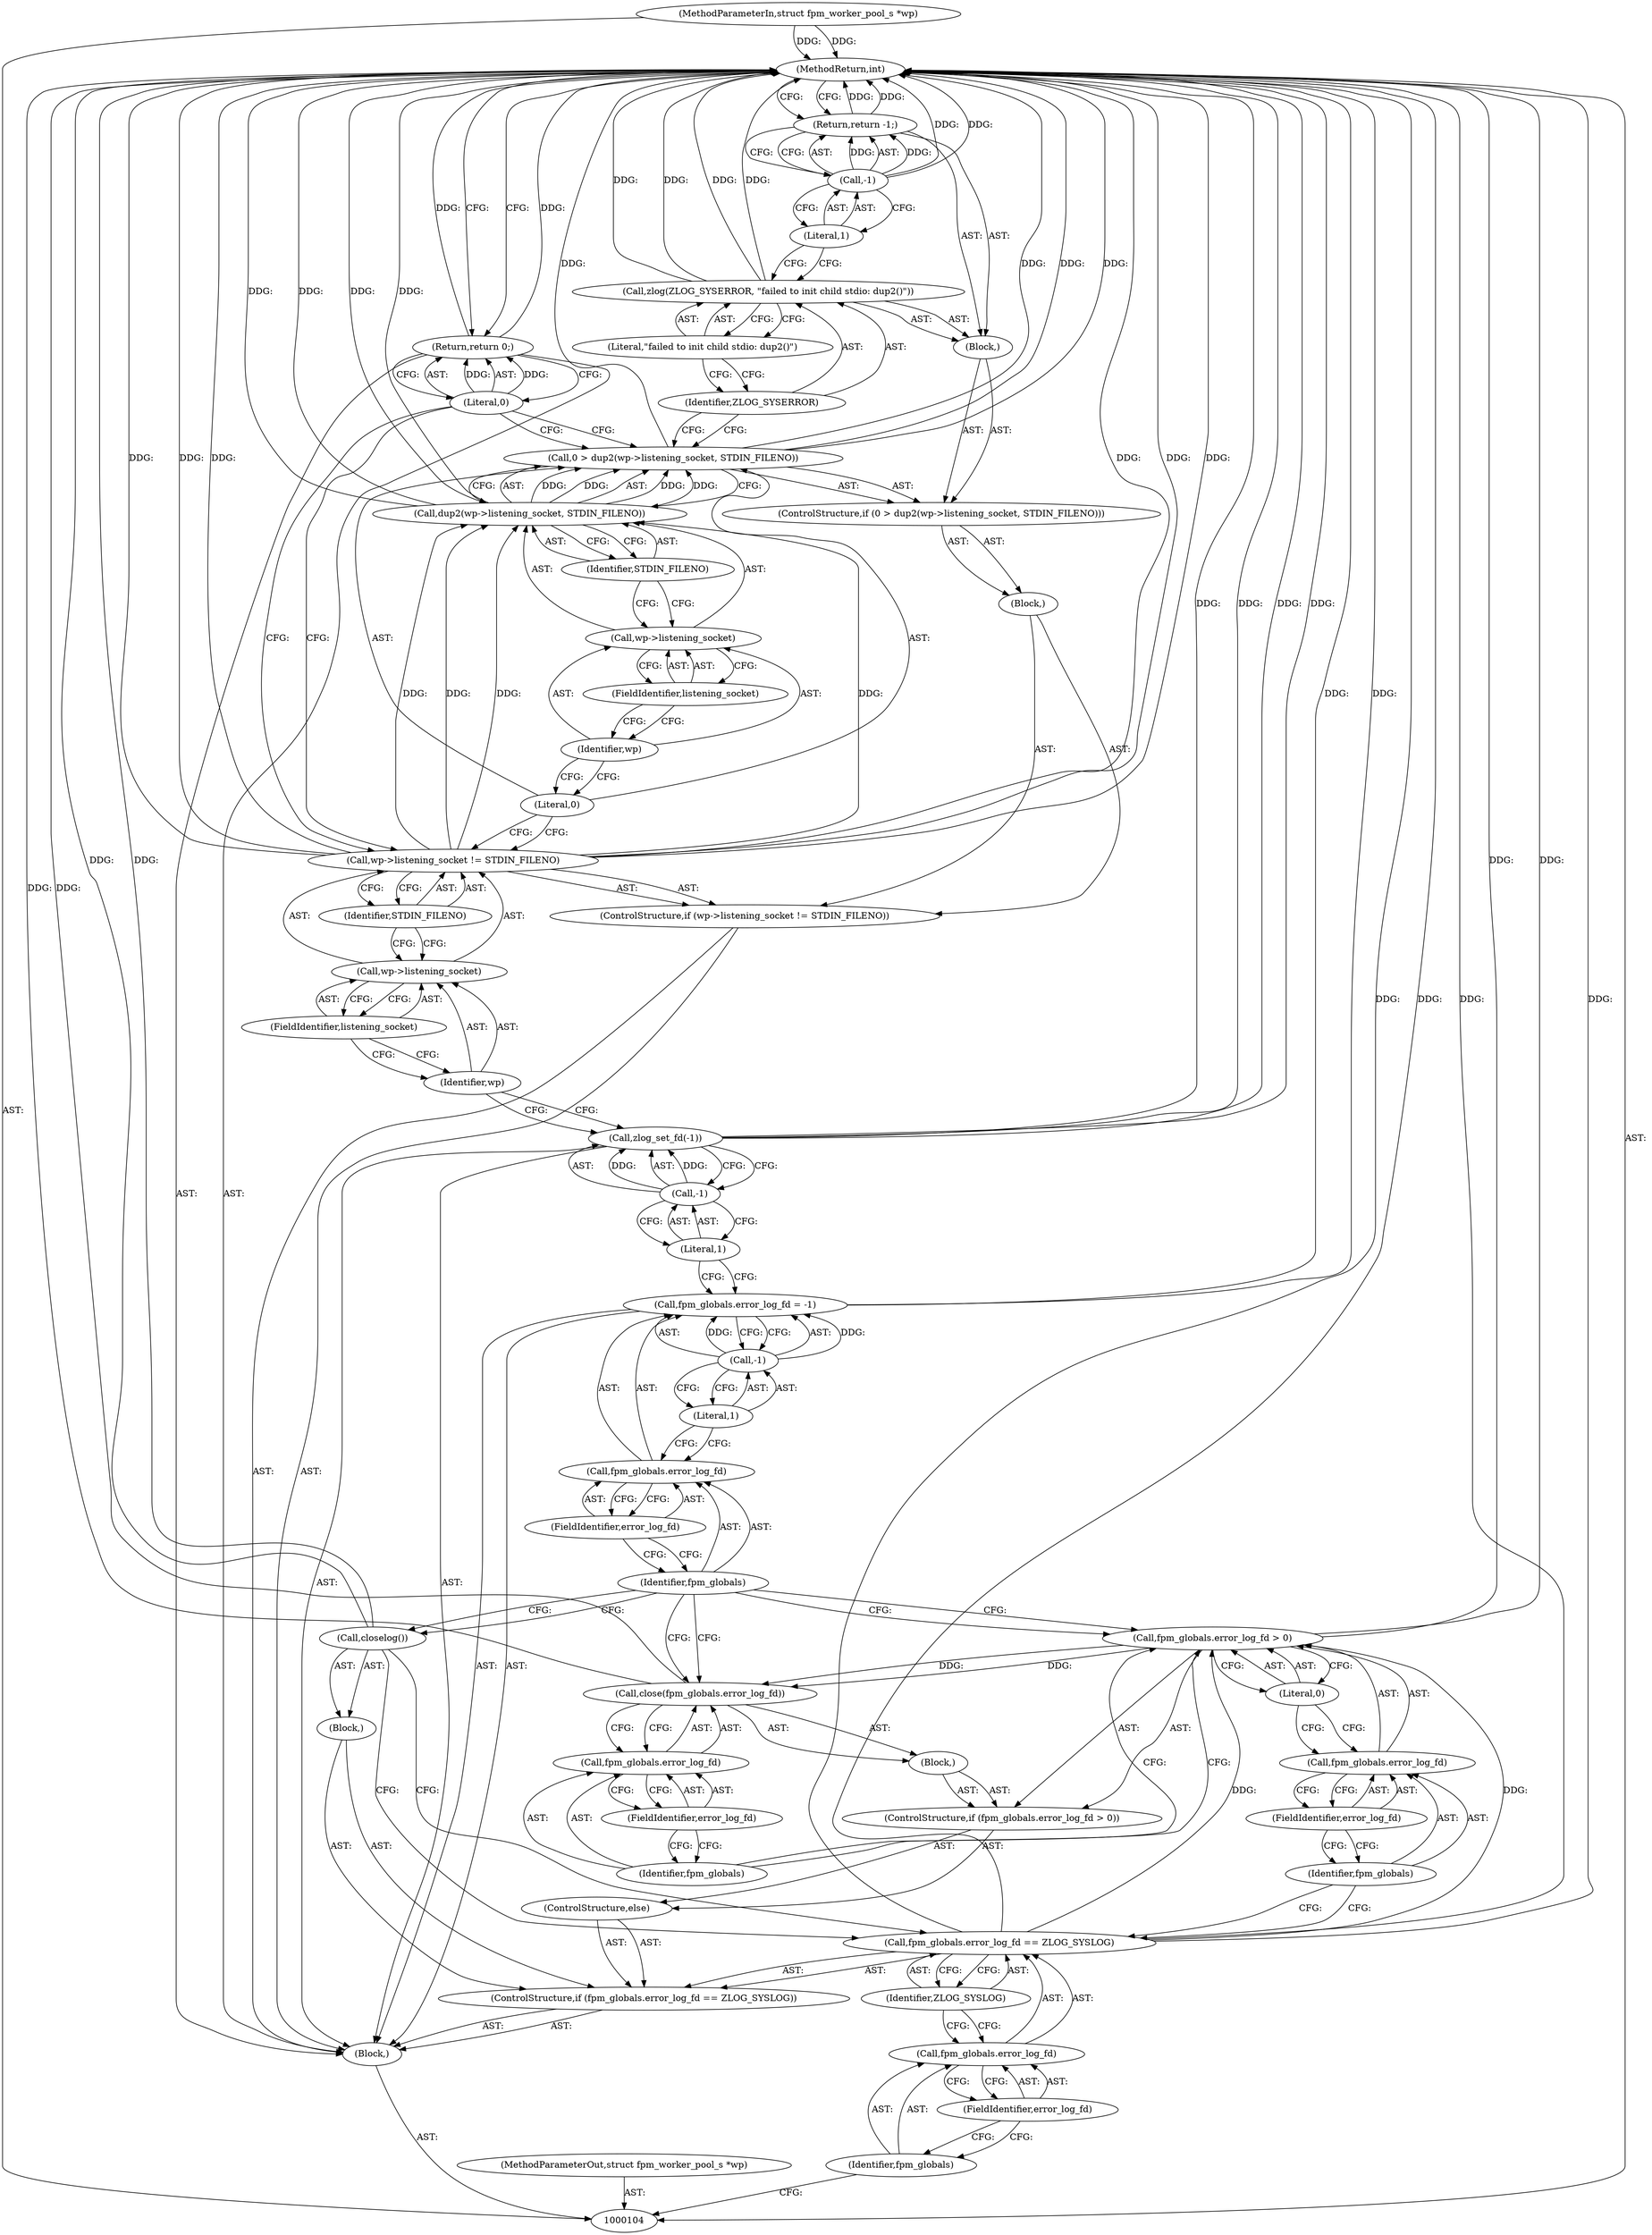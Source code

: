 digraph "1_php-src_69dee5c732fe982c82edb17d0dbc3e79a47748d8_0" {
"1000160" [label="(MethodReturn,int)"];
"1000105" [label="(MethodParameterIn,struct fpm_worker_pool_s *wp)"];
"1000222" [label="(MethodParameterOut,struct fpm_worker_pool_s *wp)"];
"1000116" [label="(ControlStructure,if (fpm_globals.error_log_fd > 0))"];
"1000120" [label="(FieldIdentifier,error_log_fd)"];
"1000121" [label="(Literal,0)"];
"1000122" [label="(Block,)"];
"1000117" [label="(Call,fpm_globals.error_log_fd > 0)"];
"1000118" [label="(Call,fpm_globals.error_log_fd)"];
"1000119" [label="(Identifier,fpm_globals)"];
"1000123" [label="(Call,close(fpm_globals.error_log_fd))"];
"1000126" [label="(FieldIdentifier,error_log_fd)"];
"1000124" [label="(Call,fpm_globals.error_log_fd)"];
"1000125" [label="(Identifier,fpm_globals)"];
"1000130" [label="(FieldIdentifier,error_log_fd)"];
"1000127" [label="(Call,fpm_globals.error_log_fd = -1)"];
"1000128" [label="(Call,fpm_globals.error_log_fd)"];
"1000129" [label="(Identifier,fpm_globals)"];
"1000131" [label="(Call,-1)"];
"1000132" [label="(Literal,1)"];
"1000134" [label="(Call,-1)"];
"1000135" [label="(Literal,1)"];
"1000133" [label="(Call,zlog_set_fd(-1))"];
"1000136" [label="(ControlStructure,if (wp->listening_socket != STDIN_FILENO))"];
"1000141" [label="(Identifier,STDIN_FILENO)"];
"1000142" [label="(Block,)"];
"1000137" [label="(Call,wp->listening_socket != STDIN_FILENO)"];
"1000138" [label="(Call,wp->listening_socket)"];
"1000139" [label="(Identifier,wp)"];
"1000140" [label="(FieldIdentifier,listening_socket)"];
"1000106" [label="(Block,)"];
"1000146" [label="(Call,dup2(wp->listening_socket, STDIN_FILENO))"];
"1000147" [label="(Call,wp->listening_socket)"];
"1000148" [label="(Identifier,wp)"];
"1000149" [label="(FieldIdentifier,listening_socket)"];
"1000143" [label="(ControlStructure,if (0 > dup2(wp->listening_socket, STDIN_FILENO)))"];
"1000150" [label="(Identifier,STDIN_FILENO)"];
"1000151" [label="(Block,)"];
"1000144" [label="(Call,0 > dup2(wp->listening_socket, STDIN_FILENO))"];
"1000145" [label="(Literal,0)"];
"1000154" [label="(Literal,\"failed to init child stdio: dup2()\")"];
"1000152" [label="(Call,zlog(ZLOG_SYSERROR, \"failed to init child stdio: dup2()\"))"];
"1000153" [label="(Identifier,ZLOG_SYSERROR)"];
"1000156" [label="(Call,-1)"];
"1000157" [label="(Literal,1)"];
"1000155" [label="(Return,return -1;)"];
"1000158" [label="(Return,return 0;)"];
"1000159" [label="(Literal,0)"];
"1000107" [label="(ControlStructure,if (fpm_globals.error_log_fd == ZLOG_SYSLOG))"];
"1000111" [label="(FieldIdentifier,error_log_fd)"];
"1000112" [label="(Identifier,ZLOG_SYSLOG)"];
"1000113" [label="(Block,)"];
"1000108" [label="(Call,fpm_globals.error_log_fd == ZLOG_SYSLOG)"];
"1000109" [label="(Call,fpm_globals.error_log_fd)"];
"1000110" [label="(Identifier,fpm_globals)"];
"1000114" [label="(Call,closelog())"];
"1000115" [label="(ControlStructure,else)"];
"1000160" -> "1000104"  [label="AST: "];
"1000160" -> "1000155"  [label="CFG: "];
"1000160" -> "1000158"  [label="CFG: "];
"1000158" -> "1000160"  [label="DDG: "];
"1000155" -> "1000160"  [label="DDG: "];
"1000117" -> "1000160"  [label="DDG: "];
"1000108" -> "1000160"  [label="DDG: "];
"1000108" -> "1000160"  [label="DDG: "];
"1000105" -> "1000160"  [label="DDG: "];
"1000114" -> "1000160"  [label="DDG: "];
"1000152" -> "1000160"  [label="DDG: "];
"1000152" -> "1000160"  [label="DDG: "];
"1000146" -> "1000160"  [label="DDG: "];
"1000146" -> "1000160"  [label="DDG: "];
"1000144" -> "1000160"  [label="DDG: "];
"1000144" -> "1000160"  [label="DDG: "];
"1000137" -> "1000160"  [label="DDG: "];
"1000137" -> "1000160"  [label="DDG: "];
"1000137" -> "1000160"  [label="DDG: "];
"1000123" -> "1000160"  [label="DDG: "];
"1000133" -> "1000160"  [label="DDG: "];
"1000133" -> "1000160"  [label="DDG: "];
"1000127" -> "1000160"  [label="DDG: "];
"1000156" -> "1000160"  [label="DDG: "];
"1000105" -> "1000104"  [label="AST: "];
"1000105" -> "1000160"  [label="DDG: "];
"1000222" -> "1000104"  [label="AST: "];
"1000116" -> "1000115"  [label="AST: "];
"1000117" -> "1000116"  [label="AST: "];
"1000122" -> "1000116"  [label="AST: "];
"1000120" -> "1000118"  [label="AST: "];
"1000120" -> "1000119"  [label="CFG: "];
"1000118" -> "1000120"  [label="CFG: "];
"1000121" -> "1000117"  [label="AST: "];
"1000121" -> "1000118"  [label="CFG: "];
"1000117" -> "1000121"  [label="CFG: "];
"1000122" -> "1000116"  [label="AST: "];
"1000123" -> "1000122"  [label="AST: "];
"1000117" -> "1000116"  [label="AST: "];
"1000117" -> "1000121"  [label="CFG: "];
"1000118" -> "1000117"  [label="AST: "];
"1000121" -> "1000117"  [label="AST: "];
"1000125" -> "1000117"  [label="CFG: "];
"1000129" -> "1000117"  [label="CFG: "];
"1000117" -> "1000160"  [label="DDG: "];
"1000108" -> "1000117"  [label="DDG: "];
"1000117" -> "1000123"  [label="DDG: "];
"1000118" -> "1000117"  [label="AST: "];
"1000118" -> "1000120"  [label="CFG: "];
"1000119" -> "1000118"  [label="AST: "];
"1000120" -> "1000118"  [label="AST: "];
"1000121" -> "1000118"  [label="CFG: "];
"1000119" -> "1000118"  [label="AST: "];
"1000119" -> "1000108"  [label="CFG: "];
"1000120" -> "1000119"  [label="CFG: "];
"1000123" -> "1000122"  [label="AST: "];
"1000123" -> "1000124"  [label="CFG: "];
"1000124" -> "1000123"  [label="AST: "];
"1000129" -> "1000123"  [label="CFG: "];
"1000123" -> "1000160"  [label="DDG: "];
"1000117" -> "1000123"  [label="DDG: "];
"1000126" -> "1000124"  [label="AST: "];
"1000126" -> "1000125"  [label="CFG: "];
"1000124" -> "1000126"  [label="CFG: "];
"1000124" -> "1000123"  [label="AST: "];
"1000124" -> "1000126"  [label="CFG: "];
"1000125" -> "1000124"  [label="AST: "];
"1000126" -> "1000124"  [label="AST: "];
"1000123" -> "1000124"  [label="CFG: "];
"1000125" -> "1000124"  [label="AST: "];
"1000125" -> "1000117"  [label="CFG: "];
"1000126" -> "1000125"  [label="CFG: "];
"1000130" -> "1000128"  [label="AST: "];
"1000130" -> "1000129"  [label="CFG: "];
"1000128" -> "1000130"  [label="CFG: "];
"1000127" -> "1000106"  [label="AST: "];
"1000127" -> "1000131"  [label="CFG: "];
"1000128" -> "1000127"  [label="AST: "];
"1000131" -> "1000127"  [label="AST: "];
"1000135" -> "1000127"  [label="CFG: "];
"1000127" -> "1000160"  [label="DDG: "];
"1000131" -> "1000127"  [label="DDG: "];
"1000128" -> "1000127"  [label="AST: "];
"1000128" -> "1000130"  [label="CFG: "];
"1000129" -> "1000128"  [label="AST: "];
"1000130" -> "1000128"  [label="AST: "];
"1000132" -> "1000128"  [label="CFG: "];
"1000129" -> "1000128"  [label="AST: "];
"1000129" -> "1000114"  [label="CFG: "];
"1000129" -> "1000123"  [label="CFG: "];
"1000129" -> "1000117"  [label="CFG: "];
"1000130" -> "1000129"  [label="CFG: "];
"1000131" -> "1000127"  [label="AST: "];
"1000131" -> "1000132"  [label="CFG: "];
"1000132" -> "1000131"  [label="AST: "];
"1000127" -> "1000131"  [label="CFG: "];
"1000131" -> "1000127"  [label="DDG: "];
"1000132" -> "1000131"  [label="AST: "];
"1000132" -> "1000128"  [label="CFG: "];
"1000131" -> "1000132"  [label="CFG: "];
"1000134" -> "1000133"  [label="AST: "];
"1000134" -> "1000135"  [label="CFG: "];
"1000135" -> "1000134"  [label="AST: "];
"1000133" -> "1000134"  [label="CFG: "];
"1000134" -> "1000133"  [label="DDG: "];
"1000135" -> "1000134"  [label="AST: "];
"1000135" -> "1000127"  [label="CFG: "];
"1000134" -> "1000135"  [label="CFG: "];
"1000133" -> "1000106"  [label="AST: "];
"1000133" -> "1000134"  [label="CFG: "];
"1000134" -> "1000133"  [label="AST: "];
"1000139" -> "1000133"  [label="CFG: "];
"1000133" -> "1000160"  [label="DDG: "];
"1000133" -> "1000160"  [label="DDG: "];
"1000134" -> "1000133"  [label="DDG: "];
"1000136" -> "1000106"  [label="AST: "];
"1000137" -> "1000136"  [label="AST: "];
"1000142" -> "1000136"  [label="AST: "];
"1000141" -> "1000137"  [label="AST: "];
"1000141" -> "1000138"  [label="CFG: "];
"1000137" -> "1000141"  [label="CFG: "];
"1000142" -> "1000136"  [label="AST: "];
"1000143" -> "1000142"  [label="AST: "];
"1000137" -> "1000136"  [label="AST: "];
"1000137" -> "1000141"  [label="CFG: "];
"1000138" -> "1000137"  [label="AST: "];
"1000141" -> "1000137"  [label="AST: "];
"1000145" -> "1000137"  [label="CFG: "];
"1000159" -> "1000137"  [label="CFG: "];
"1000137" -> "1000160"  [label="DDG: "];
"1000137" -> "1000160"  [label="DDG: "];
"1000137" -> "1000160"  [label="DDG: "];
"1000137" -> "1000146"  [label="DDG: "];
"1000137" -> "1000146"  [label="DDG: "];
"1000138" -> "1000137"  [label="AST: "];
"1000138" -> "1000140"  [label="CFG: "];
"1000139" -> "1000138"  [label="AST: "];
"1000140" -> "1000138"  [label="AST: "];
"1000141" -> "1000138"  [label="CFG: "];
"1000139" -> "1000138"  [label="AST: "];
"1000139" -> "1000133"  [label="CFG: "];
"1000140" -> "1000139"  [label="CFG: "];
"1000140" -> "1000138"  [label="AST: "];
"1000140" -> "1000139"  [label="CFG: "];
"1000138" -> "1000140"  [label="CFG: "];
"1000106" -> "1000104"  [label="AST: "];
"1000107" -> "1000106"  [label="AST: "];
"1000127" -> "1000106"  [label="AST: "];
"1000133" -> "1000106"  [label="AST: "];
"1000136" -> "1000106"  [label="AST: "];
"1000158" -> "1000106"  [label="AST: "];
"1000146" -> "1000144"  [label="AST: "];
"1000146" -> "1000150"  [label="CFG: "];
"1000147" -> "1000146"  [label="AST: "];
"1000150" -> "1000146"  [label="AST: "];
"1000144" -> "1000146"  [label="CFG: "];
"1000146" -> "1000160"  [label="DDG: "];
"1000146" -> "1000160"  [label="DDG: "];
"1000146" -> "1000144"  [label="DDG: "];
"1000146" -> "1000144"  [label="DDG: "];
"1000137" -> "1000146"  [label="DDG: "];
"1000137" -> "1000146"  [label="DDG: "];
"1000147" -> "1000146"  [label="AST: "];
"1000147" -> "1000149"  [label="CFG: "];
"1000148" -> "1000147"  [label="AST: "];
"1000149" -> "1000147"  [label="AST: "];
"1000150" -> "1000147"  [label="CFG: "];
"1000148" -> "1000147"  [label="AST: "];
"1000148" -> "1000145"  [label="CFG: "];
"1000149" -> "1000148"  [label="CFG: "];
"1000149" -> "1000147"  [label="AST: "];
"1000149" -> "1000148"  [label="CFG: "];
"1000147" -> "1000149"  [label="CFG: "];
"1000143" -> "1000142"  [label="AST: "];
"1000144" -> "1000143"  [label="AST: "];
"1000151" -> "1000143"  [label="AST: "];
"1000150" -> "1000146"  [label="AST: "];
"1000150" -> "1000147"  [label="CFG: "];
"1000146" -> "1000150"  [label="CFG: "];
"1000151" -> "1000143"  [label="AST: "];
"1000152" -> "1000151"  [label="AST: "];
"1000155" -> "1000151"  [label="AST: "];
"1000144" -> "1000143"  [label="AST: "];
"1000144" -> "1000146"  [label="CFG: "];
"1000145" -> "1000144"  [label="AST: "];
"1000146" -> "1000144"  [label="AST: "];
"1000153" -> "1000144"  [label="CFG: "];
"1000159" -> "1000144"  [label="CFG: "];
"1000144" -> "1000160"  [label="DDG: "];
"1000144" -> "1000160"  [label="DDG: "];
"1000146" -> "1000144"  [label="DDG: "];
"1000146" -> "1000144"  [label="DDG: "];
"1000145" -> "1000144"  [label="AST: "];
"1000145" -> "1000137"  [label="CFG: "];
"1000148" -> "1000145"  [label="CFG: "];
"1000154" -> "1000152"  [label="AST: "];
"1000154" -> "1000153"  [label="CFG: "];
"1000152" -> "1000154"  [label="CFG: "];
"1000152" -> "1000151"  [label="AST: "];
"1000152" -> "1000154"  [label="CFG: "];
"1000153" -> "1000152"  [label="AST: "];
"1000154" -> "1000152"  [label="AST: "];
"1000157" -> "1000152"  [label="CFG: "];
"1000152" -> "1000160"  [label="DDG: "];
"1000152" -> "1000160"  [label="DDG: "];
"1000153" -> "1000152"  [label="AST: "];
"1000153" -> "1000144"  [label="CFG: "];
"1000154" -> "1000153"  [label="CFG: "];
"1000156" -> "1000155"  [label="AST: "];
"1000156" -> "1000157"  [label="CFG: "];
"1000157" -> "1000156"  [label="AST: "];
"1000155" -> "1000156"  [label="CFG: "];
"1000156" -> "1000160"  [label="DDG: "];
"1000156" -> "1000155"  [label="DDG: "];
"1000157" -> "1000156"  [label="AST: "];
"1000157" -> "1000152"  [label="CFG: "];
"1000156" -> "1000157"  [label="CFG: "];
"1000155" -> "1000151"  [label="AST: "];
"1000155" -> "1000156"  [label="CFG: "];
"1000156" -> "1000155"  [label="AST: "];
"1000160" -> "1000155"  [label="CFG: "];
"1000155" -> "1000160"  [label="DDG: "];
"1000156" -> "1000155"  [label="DDG: "];
"1000158" -> "1000106"  [label="AST: "];
"1000158" -> "1000159"  [label="CFG: "];
"1000159" -> "1000158"  [label="AST: "];
"1000160" -> "1000158"  [label="CFG: "];
"1000158" -> "1000160"  [label="DDG: "];
"1000159" -> "1000158"  [label="DDG: "];
"1000159" -> "1000158"  [label="AST: "];
"1000159" -> "1000144"  [label="CFG: "];
"1000159" -> "1000137"  [label="CFG: "];
"1000158" -> "1000159"  [label="CFG: "];
"1000159" -> "1000158"  [label="DDG: "];
"1000107" -> "1000106"  [label="AST: "];
"1000108" -> "1000107"  [label="AST: "];
"1000113" -> "1000107"  [label="AST: "];
"1000115" -> "1000107"  [label="AST: "];
"1000111" -> "1000109"  [label="AST: "];
"1000111" -> "1000110"  [label="CFG: "];
"1000109" -> "1000111"  [label="CFG: "];
"1000112" -> "1000108"  [label="AST: "];
"1000112" -> "1000109"  [label="CFG: "];
"1000108" -> "1000112"  [label="CFG: "];
"1000113" -> "1000107"  [label="AST: "];
"1000114" -> "1000113"  [label="AST: "];
"1000108" -> "1000107"  [label="AST: "];
"1000108" -> "1000112"  [label="CFG: "];
"1000109" -> "1000108"  [label="AST: "];
"1000112" -> "1000108"  [label="AST: "];
"1000114" -> "1000108"  [label="CFG: "];
"1000119" -> "1000108"  [label="CFG: "];
"1000108" -> "1000160"  [label="DDG: "];
"1000108" -> "1000160"  [label="DDG: "];
"1000108" -> "1000117"  [label="DDG: "];
"1000109" -> "1000108"  [label="AST: "];
"1000109" -> "1000111"  [label="CFG: "];
"1000110" -> "1000109"  [label="AST: "];
"1000111" -> "1000109"  [label="AST: "];
"1000112" -> "1000109"  [label="CFG: "];
"1000110" -> "1000109"  [label="AST: "];
"1000110" -> "1000104"  [label="CFG: "];
"1000111" -> "1000110"  [label="CFG: "];
"1000114" -> "1000113"  [label="AST: "];
"1000114" -> "1000108"  [label="CFG: "];
"1000129" -> "1000114"  [label="CFG: "];
"1000114" -> "1000160"  [label="DDG: "];
"1000115" -> "1000107"  [label="AST: "];
"1000116" -> "1000115"  [label="AST: "];
}
